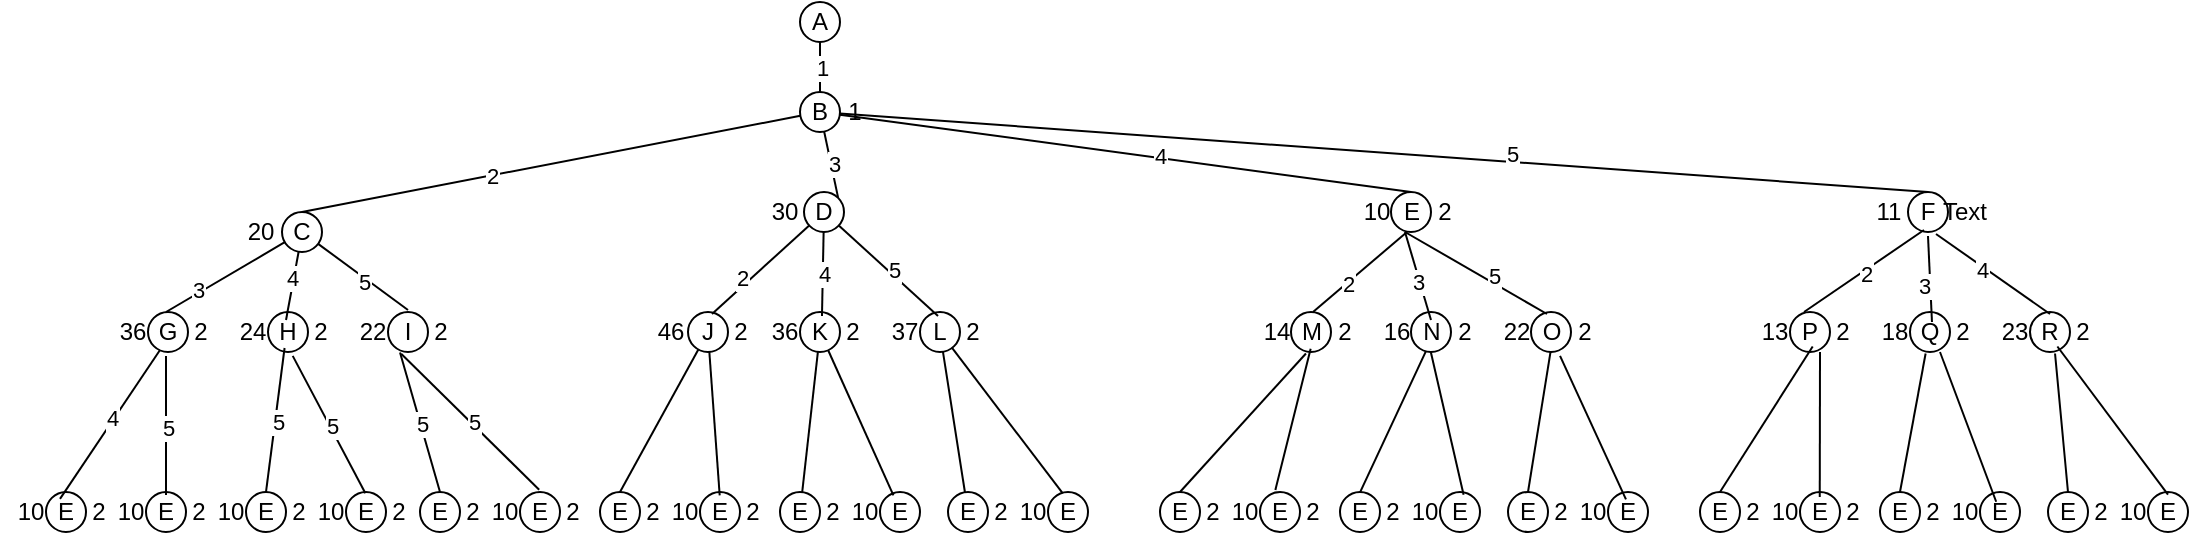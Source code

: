 <mxfile version="13.8.8" type="github">
  <diagram id="7ces0kaBozy527UQlb_b" name="第 1 页">
    <mxGraphModel dx="2416" dy="771" grid="1" gridSize="10" guides="1" tooltips="1" connect="1" arrows="1" fold="1" page="1" pageScale="1" pageWidth="827" pageHeight="1169" math="0" shadow="0">
      <root>
        <mxCell id="0" />
        <mxCell id="1" parent="0" />
        <mxCell id="DA8I_6xMAiAlv4DQ0YJ2-1" value="A" style="ellipse;whiteSpace=wrap;html=1;aspect=fixed;" vertex="1" parent="1">
          <mxGeometry x="340" y="25" width="20" height="20" as="geometry" />
        </mxCell>
        <mxCell id="DA8I_6xMAiAlv4DQ0YJ2-7" style="edgeStyle=none;rounded=0;orthogonalLoop=1;jettySize=auto;html=1;startArrow=none;startFill=0;endArrow=none;endFill=0;entryX=0.5;entryY=1;entryDx=0;entryDy=0;" edge="1" parent="1" source="DA8I_6xMAiAlv4DQ0YJ2-2" target="DA8I_6xMAiAlv4DQ0YJ2-1">
          <mxGeometry relative="1" as="geometry">
            <mxPoint x="450" y="80" as="targetPoint" />
          </mxGeometry>
        </mxCell>
        <mxCell id="DA8I_6xMAiAlv4DQ0YJ2-17" value="1" style="edgeLabel;html=1;align=center;verticalAlign=middle;resizable=0;points=[];" vertex="1" connectable="0" parent="DA8I_6xMAiAlv4DQ0YJ2-7">
          <mxGeometry y="-1" relative="1" as="geometry">
            <mxPoint as="offset" />
          </mxGeometry>
        </mxCell>
        <mxCell id="DA8I_6xMAiAlv4DQ0YJ2-13" style="edgeStyle=none;rounded=0;orthogonalLoop=1;jettySize=auto;html=1;entryX=0.5;entryY=0;entryDx=0;entryDy=0;startArrow=none;startFill=0;endArrow=none;endFill=0;" edge="1" parent="1" source="DA8I_6xMAiAlv4DQ0YJ2-2" target="DA8I_6xMAiAlv4DQ0YJ2-9">
          <mxGeometry relative="1" as="geometry" />
        </mxCell>
        <mxCell id="DA8I_6xMAiAlv4DQ0YJ2-18" value="2" style="edgeLabel;html=1;align=center;verticalAlign=middle;resizable=0;points=[];" vertex="1" connectable="0" parent="DA8I_6xMAiAlv4DQ0YJ2-13">
          <mxGeometry x="0.243" relative="1" as="geometry">
            <mxPoint as="offset" />
          </mxGeometry>
        </mxCell>
        <mxCell id="DA8I_6xMAiAlv4DQ0YJ2-14" style="edgeStyle=none;rounded=0;orthogonalLoop=1;jettySize=auto;html=1;entryX=1;entryY=0;entryDx=0;entryDy=0;startArrow=none;startFill=0;endArrow=none;endFill=0;" edge="1" parent="1" source="DA8I_6xMAiAlv4DQ0YJ2-2" target="DA8I_6xMAiAlv4DQ0YJ2-10">
          <mxGeometry relative="1" as="geometry" />
        </mxCell>
        <mxCell id="DA8I_6xMAiAlv4DQ0YJ2-19" value="3" style="edgeLabel;html=1;align=center;verticalAlign=middle;resizable=0;points=[];" vertex="1" connectable="0" parent="DA8I_6xMAiAlv4DQ0YJ2-14">
          <mxGeometry x="-0.014" y="1" relative="1" as="geometry">
            <mxPoint as="offset" />
          </mxGeometry>
        </mxCell>
        <mxCell id="DA8I_6xMAiAlv4DQ0YJ2-15" style="edgeStyle=none;rounded=0;orthogonalLoop=1;jettySize=auto;html=1;entryX=0.5;entryY=0;entryDx=0;entryDy=0;startArrow=none;startFill=0;endArrow=none;endFill=0;" edge="1" parent="1" source="DA8I_6xMAiAlv4DQ0YJ2-2" target="DA8I_6xMAiAlv4DQ0YJ2-11">
          <mxGeometry relative="1" as="geometry" />
        </mxCell>
        <mxCell id="DA8I_6xMAiAlv4DQ0YJ2-20" value="4" style="edgeLabel;html=1;align=center;verticalAlign=middle;resizable=0;points=[];" vertex="1" connectable="0" parent="DA8I_6xMAiAlv4DQ0YJ2-15">
          <mxGeometry x="0.119" y="1" relative="1" as="geometry">
            <mxPoint as="offset" />
          </mxGeometry>
        </mxCell>
        <mxCell id="DA8I_6xMAiAlv4DQ0YJ2-16" style="edgeStyle=none;rounded=0;orthogonalLoop=1;jettySize=auto;html=1;entryX=0.5;entryY=0;entryDx=0;entryDy=0;startArrow=none;startFill=0;endArrow=none;endFill=0;" edge="1" parent="1" source="DA8I_6xMAiAlv4DQ0YJ2-2" target="DA8I_6xMAiAlv4DQ0YJ2-12">
          <mxGeometry relative="1" as="geometry" />
        </mxCell>
        <mxCell id="DA8I_6xMAiAlv4DQ0YJ2-21" value="5" style="edgeLabel;html=1;align=center;verticalAlign=middle;resizable=0;points=[];" vertex="1" connectable="0" parent="DA8I_6xMAiAlv4DQ0YJ2-16">
          <mxGeometry x="0.234" y="4" relative="1" as="geometry">
            <mxPoint as="offset" />
          </mxGeometry>
        </mxCell>
        <mxCell id="DA8I_6xMAiAlv4DQ0YJ2-6" style="edgeStyle=none;rounded=0;orthogonalLoop=1;jettySize=auto;html=1;entryX=0;entryY=1;entryDx=0;entryDy=0;startArrow=none;startFill=0;endArrow=none;endFill=0;" edge="1" parent="1" source="DA8I_6xMAiAlv4DQ0YJ2-1" target="DA8I_6xMAiAlv4DQ0YJ2-1">
          <mxGeometry relative="1" as="geometry" />
        </mxCell>
        <mxCell id="DA8I_6xMAiAlv4DQ0YJ2-12" value="F" style="ellipse;whiteSpace=wrap;html=1;aspect=fixed;" vertex="1" parent="1">
          <mxGeometry x="894" y="120" width="20" height="20" as="geometry" />
        </mxCell>
        <mxCell id="DA8I_6xMAiAlv4DQ0YJ2-25" value="" style="group" vertex="1" connectable="0" parent="1">
          <mxGeometry x="55" y="130" width="46" height="20" as="geometry" />
        </mxCell>
        <mxCell id="DA8I_6xMAiAlv4DQ0YJ2-9" value="C" style="ellipse;whiteSpace=wrap;html=1;aspect=fixed;" vertex="1" parent="DA8I_6xMAiAlv4DQ0YJ2-25">
          <mxGeometry x="26" width="20" height="20" as="geometry" />
        </mxCell>
        <mxCell id="DA8I_6xMAiAlv4DQ0YJ2-22" value="20" style="text;html=1;align=center;verticalAlign=middle;resizable=0;points=[];autosize=1;" vertex="1" parent="DA8I_6xMAiAlv4DQ0YJ2-25">
          <mxGeometry width="30" height="20" as="geometry" />
        </mxCell>
        <mxCell id="DA8I_6xMAiAlv4DQ0YJ2-27" value="" style="group" vertex="1" connectable="0" parent="1">
          <mxGeometry x="317" y="120" width="45" height="20" as="geometry" />
        </mxCell>
        <mxCell id="DA8I_6xMAiAlv4DQ0YJ2-10" value="D" style="ellipse;whiteSpace=wrap;html=1;aspect=fixed;" vertex="1" parent="DA8I_6xMAiAlv4DQ0YJ2-27">
          <mxGeometry x="25" width="20" height="20" as="geometry" />
        </mxCell>
        <mxCell id="DA8I_6xMAiAlv4DQ0YJ2-26" value="30" style="text;html=1;align=center;verticalAlign=middle;resizable=0;points=[];autosize=1;" vertex="1" parent="DA8I_6xMAiAlv4DQ0YJ2-27">
          <mxGeometry width="30" height="20" as="geometry" />
        </mxCell>
        <mxCell id="DA8I_6xMAiAlv4DQ0YJ2-29" value="11" style="text;html=1;align=center;verticalAlign=middle;resizable=0;points=[];autosize=1;" vertex="1" parent="1">
          <mxGeometry x="869" y="120" width="30" height="20" as="geometry" />
        </mxCell>
        <mxCell id="DA8I_6xMAiAlv4DQ0YJ2-32" value="" style="group" vertex="1" connectable="0" parent="1">
          <mxGeometry x="340" y="70" width="37" height="20" as="geometry" />
        </mxCell>
        <mxCell id="DA8I_6xMAiAlv4DQ0YJ2-5" style="edgeStyle=none;rounded=0;orthogonalLoop=1;jettySize=auto;html=1;exitX=0.5;exitY=0;exitDx=0;exitDy=0;startArrow=none;startFill=0;endArrow=none;endFill=0;" edge="1" parent="DA8I_6xMAiAlv4DQ0YJ2-32" source="DA8I_6xMAiAlv4DQ0YJ2-2">
          <mxGeometry relative="1" as="geometry">
            <mxPoint x="10" y="20" as="targetPoint" />
          </mxGeometry>
        </mxCell>
        <mxCell id="DA8I_6xMAiAlv4DQ0YJ2-2" value="B" style="ellipse;whiteSpace=wrap;html=1;aspect=fixed;" vertex="1" parent="DA8I_6xMAiAlv4DQ0YJ2-32">
          <mxGeometry width="20" height="20" as="geometry" />
        </mxCell>
        <mxCell id="DA8I_6xMAiAlv4DQ0YJ2-31" value="1" style="text;html=1;align=center;verticalAlign=middle;resizable=0;points=[];autosize=1;" vertex="1" parent="DA8I_6xMAiAlv4DQ0YJ2-32">
          <mxGeometry x="17" width="20" height="20" as="geometry" />
        </mxCell>
        <mxCell id="DA8I_6xMAiAlv4DQ0YJ2-37" value="" style="group" vertex="1" connectable="0" parent="1">
          <mxGeometry x="612.5" y="120" width="59" height="20" as="geometry" />
        </mxCell>
        <mxCell id="DA8I_6xMAiAlv4DQ0YJ2-11" value="E" style="ellipse;whiteSpace=wrap;html=1;aspect=fixed;" vertex="1" parent="DA8I_6xMAiAlv4DQ0YJ2-37">
          <mxGeometry x="23" width="20" height="20" as="geometry" />
        </mxCell>
        <mxCell id="DA8I_6xMAiAlv4DQ0YJ2-33" value="" style="group" vertex="1" connectable="0" parent="DA8I_6xMAiAlv4DQ0YJ2-37">
          <mxGeometry width="59" height="20" as="geometry" />
        </mxCell>
        <mxCell id="DA8I_6xMAiAlv4DQ0YJ2-28" value="10" style="text;html=1;align=center;verticalAlign=middle;resizable=0;points=[];autosize=1;" vertex="1" parent="DA8I_6xMAiAlv4DQ0YJ2-33">
          <mxGeometry width="30" height="20" as="geometry" />
        </mxCell>
        <mxCell id="DA8I_6xMAiAlv4DQ0YJ2-30" value="2" style="text;html=1;align=center;verticalAlign=middle;resizable=0;points=[];autosize=1;" vertex="1" parent="DA8I_6xMAiAlv4DQ0YJ2-33">
          <mxGeometry x="39" width="20" height="20" as="geometry" />
        </mxCell>
        <mxCell id="DA8I_6xMAiAlv4DQ0YJ2-38" value="" style="group" vertex="1" connectable="0" parent="1">
          <mxGeometry x="-9" y="180" width="59" height="20" as="geometry" />
        </mxCell>
        <mxCell id="DA8I_6xMAiAlv4DQ0YJ2-39" value="G" style="ellipse;whiteSpace=wrap;html=1;aspect=fixed;" vertex="1" parent="DA8I_6xMAiAlv4DQ0YJ2-38">
          <mxGeometry x="23" width="20" height="20" as="geometry" />
        </mxCell>
        <mxCell id="DA8I_6xMAiAlv4DQ0YJ2-40" value="" style="group" vertex="1" connectable="0" parent="DA8I_6xMAiAlv4DQ0YJ2-38">
          <mxGeometry width="59" height="20" as="geometry" />
        </mxCell>
        <mxCell id="DA8I_6xMAiAlv4DQ0YJ2-41" value="36" style="text;html=1;align=center;verticalAlign=middle;resizable=0;points=[];autosize=1;" vertex="1" parent="DA8I_6xMAiAlv4DQ0YJ2-40">
          <mxGeometry width="30" height="20" as="geometry" />
        </mxCell>
        <mxCell id="DA8I_6xMAiAlv4DQ0YJ2-42" value="2" style="text;html=1;align=center;verticalAlign=middle;resizable=0;points=[];autosize=1;" vertex="1" parent="DA8I_6xMAiAlv4DQ0YJ2-40">
          <mxGeometry x="39" width="20" height="20" as="geometry" />
        </mxCell>
        <mxCell id="DA8I_6xMAiAlv4DQ0YJ2-43" style="edgeStyle=none;rounded=0;orthogonalLoop=1;jettySize=auto;html=1;entryX=1.067;entryY=0;entryDx=0;entryDy=0;entryPerimeter=0;startArrow=none;startFill=0;endArrow=none;endFill=0;" edge="1" parent="1" source="DA8I_6xMAiAlv4DQ0YJ2-9" target="DA8I_6xMAiAlv4DQ0YJ2-41">
          <mxGeometry relative="1" as="geometry" />
        </mxCell>
        <mxCell id="DA8I_6xMAiAlv4DQ0YJ2-128" value="3" style="edgeLabel;html=1;align=center;verticalAlign=middle;resizable=0;points=[];" vertex="1" connectable="0" parent="DA8I_6xMAiAlv4DQ0YJ2-43">
          <mxGeometry x="0.438" y="-1" relative="1" as="geometry">
            <mxPoint y="-1" as="offset" />
          </mxGeometry>
        </mxCell>
        <mxCell id="DA8I_6xMAiAlv4DQ0YJ2-44" value="" style="group" vertex="1" connectable="0" parent="1">
          <mxGeometry x="51" y="180" width="59" height="20" as="geometry" />
        </mxCell>
        <mxCell id="DA8I_6xMAiAlv4DQ0YJ2-45" value="H" style="ellipse;whiteSpace=wrap;html=1;aspect=fixed;" vertex="1" parent="DA8I_6xMAiAlv4DQ0YJ2-44">
          <mxGeometry x="23" width="20" height="20" as="geometry" />
        </mxCell>
        <mxCell id="DA8I_6xMAiAlv4DQ0YJ2-46" value="" style="group" vertex="1" connectable="0" parent="DA8I_6xMAiAlv4DQ0YJ2-44">
          <mxGeometry width="59" height="20" as="geometry" />
        </mxCell>
        <mxCell id="DA8I_6xMAiAlv4DQ0YJ2-47" value="24" style="text;html=1;align=center;verticalAlign=middle;resizable=0;points=[];autosize=1;" vertex="1" parent="DA8I_6xMAiAlv4DQ0YJ2-46">
          <mxGeometry width="30" height="20" as="geometry" />
        </mxCell>
        <mxCell id="DA8I_6xMAiAlv4DQ0YJ2-48" value="2" style="text;html=1;align=center;verticalAlign=middle;resizable=0;points=[];autosize=1;" vertex="1" parent="DA8I_6xMAiAlv4DQ0YJ2-46">
          <mxGeometry x="39" width="20" height="20" as="geometry" />
        </mxCell>
        <mxCell id="DA8I_6xMAiAlv4DQ0YJ2-49" value="" style="group" vertex="1" connectable="0" parent="1">
          <mxGeometry x="111" y="180" width="59" height="20" as="geometry" />
        </mxCell>
        <mxCell id="DA8I_6xMAiAlv4DQ0YJ2-50" value="I" style="ellipse;whiteSpace=wrap;html=1;aspect=fixed;" vertex="1" parent="DA8I_6xMAiAlv4DQ0YJ2-49">
          <mxGeometry x="23" width="20" height="20" as="geometry" />
        </mxCell>
        <mxCell id="DA8I_6xMAiAlv4DQ0YJ2-51" value="" style="group" vertex="1" connectable="0" parent="DA8I_6xMAiAlv4DQ0YJ2-49">
          <mxGeometry width="59" height="20" as="geometry" />
        </mxCell>
        <mxCell id="DA8I_6xMAiAlv4DQ0YJ2-52" value="22" style="text;html=1;align=center;verticalAlign=middle;resizable=0;points=[];autosize=1;" vertex="1" parent="DA8I_6xMAiAlv4DQ0YJ2-51">
          <mxGeometry width="30" height="20" as="geometry" />
        </mxCell>
        <mxCell id="DA8I_6xMAiAlv4DQ0YJ2-53" value="2" style="text;html=1;align=center;verticalAlign=middle;resizable=0;points=[];autosize=1;" vertex="1" parent="DA8I_6xMAiAlv4DQ0YJ2-51">
          <mxGeometry x="39" width="20" height="20" as="geometry" />
        </mxCell>
        <mxCell id="DA8I_6xMAiAlv4DQ0YJ2-54" style="edgeStyle=none;rounded=0;orthogonalLoop=1;jettySize=auto;html=1;entryX=1.067;entryY=0.2;entryDx=0;entryDy=0;entryPerimeter=0;startArrow=none;startFill=0;endArrow=none;endFill=0;" edge="1" parent="1" source="DA8I_6xMAiAlv4DQ0YJ2-9" target="DA8I_6xMAiAlv4DQ0YJ2-47">
          <mxGeometry relative="1" as="geometry" />
        </mxCell>
        <mxCell id="DA8I_6xMAiAlv4DQ0YJ2-129" value="4" style="edgeLabel;html=1;align=center;verticalAlign=middle;resizable=0;points=[];" vertex="1" connectable="0" parent="DA8I_6xMAiAlv4DQ0YJ2-54">
          <mxGeometry x="-0.221" y="-1" relative="1" as="geometry">
            <mxPoint as="offset" />
          </mxGeometry>
        </mxCell>
        <mxCell id="DA8I_6xMAiAlv4DQ0YJ2-55" style="edgeStyle=none;rounded=0;orthogonalLoop=1;jettySize=auto;html=1;entryX=1.1;entryY=-0.05;entryDx=0;entryDy=0;entryPerimeter=0;startArrow=none;startFill=0;endArrow=none;endFill=0;" edge="1" parent="1" source="DA8I_6xMAiAlv4DQ0YJ2-9" target="DA8I_6xMAiAlv4DQ0YJ2-52">
          <mxGeometry relative="1" as="geometry" />
        </mxCell>
        <mxCell id="DA8I_6xMAiAlv4DQ0YJ2-130" value="5" style="edgeLabel;html=1;align=center;verticalAlign=middle;resizable=0;points=[];" vertex="1" connectable="0" parent="DA8I_6xMAiAlv4DQ0YJ2-55">
          <mxGeometry x="0.017" y="-2" relative="1" as="geometry">
            <mxPoint x="1" as="offset" />
          </mxGeometry>
        </mxCell>
        <mxCell id="DA8I_6xMAiAlv4DQ0YJ2-56" value="" style="group" vertex="1" connectable="0" parent="1">
          <mxGeometry x="224" y="180" width="66" height="20" as="geometry" />
        </mxCell>
        <mxCell id="DA8I_6xMAiAlv4DQ0YJ2-57" value="J" style="ellipse;whiteSpace=wrap;html=1;aspect=fixed;" vertex="1" parent="DA8I_6xMAiAlv4DQ0YJ2-56">
          <mxGeometry x="60" width="20" height="20" as="geometry" />
        </mxCell>
        <mxCell id="DA8I_6xMAiAlv4DQ0YJ2-58" value="" style="group" vertex="1" connectable="0" parent="DA8I_6xMAiAlv4DQ0YJ2-56">
          <mxGeometry width="59" height="20" as="geometry" />
        </mxCell>
        <mxCell id="DA8I_6xMAiAlv4DQ0YJ2-60" value="2" style="text;html=1;align=center;verticalAlign=middle;resizable=0;points=[];autosize=1;" vertex="1" parent="DA8I_6xMAiAlv4DQ0YJ2-58">
          <mxGeometry x="76" width="20" height="20" as="geometry" />
        </mxCell>
        <mxCell id="DA8I_6xMAiAlv4DQ0YJ2-59" value="46" style="text;html=1;align=center;verticalAlign=middle;resizable=0;points=[];autosize=1;" vertex="1" parent="DA8I_6xMAiAlv4DQ0YJ2-56">
          <mxGeometry x="36" width="30" height="20" as="geometry" />
        </mxCell>
        <mxCell id="DA8I_6xMAiAlv4DQ0YJ2-61" value="" style="group" vertex="1" connectable="0" parent="1">
          <mxGeometry x="317" y="180" width="59" height="20" as="geometry" />
        </mxCell>
        <mxCell id="DA8I_6xMAiAlv4DQ0YJ2-62" value="K" style="ellipse;whiteSpace=wrap;html=1;aspect=fixed;" vertex="1" parent="DA8I_6xMAiAlv4DQ0YJ2-61">
          <mxGeometry x="23" width="20" height="20" as="geometry" />
        </mxCell>
        <mxCell id="DA8I_6xMAiAlv4DQ0YJ2-63" value="" style="group" vertex="1" connectable="0" parent="DA8I_6xMAiAlv4DQ0YJ2-61">
          <mxGeometry width="59" height="20" as="geometry" />
        </mxCell>
        <mxCell id="DA8I_6xMAiAlv4DQ0YJ2-64" value="36" style="text;html=1;align=center;verticalAlign=middle;resizable=0;points=[];autosize=1;" vertex="1" parent="DA8I_6xMAiAlv4DQ0YJ2-63">
          <mxGeometry width="30" height="20" as="geometry" />
        </mxCell>
        <mxCell id="DA8I_6xMAiAlv4DQ0YJ2-65" value="2" style="text;html=1;align=center;verticalAlign=middle;resizable=0;points=[];autosize=1;" vertex="1" parent="DA8I_6xMAiAlv4DQ0YJ2-63">
          <mxGeometry x="39" width="20" height="20" as="geometry" />
        </mxCell>
        <mxCell id="DA8I_6xMAiAlv4DQ0YJ2-66" value="" style="group" vertex="1" connectable="0" parent="1">
          <mxGeometry x="377" y="180" width="59" height="20" as="geometry" />
        </mxCell>
        <mxCell id="DA8I_6xMAiAlv4DQ0YJ2-67" value="L" style="ellipse;whiteSpace=wrap;html=1;aspect=fixed;" vertex="1" parent="DA8I_6xMAiAlv4DQ0YJ2-66">
          <mxGeometry x="23" width="20" height="20" as="geometry" />
        </mxCell>
        <mxCell id="DA8I_6xMAiAlv4DQ0YJ2-68" value="" style="group" vertex="1" connectable="0" parent="DA8I_6xMAiAlv4DQ0YJ2-66">
          <mxGeometry width="59" height="20" as="geometry" />
        </mxCell>
        <mxCell id="DA8I_6xMAiAlv4DQ0YJ2-69" value="37" style="text;html=1;align=center;verticalAlign=middle;resizable=0;points=[];autosize=1;" vertex="1" parent="DA8I_6xMAiAlv4DQ0YJ2-68">
          <mxGeometry width="30" height="20" as="geometry" />
        </mxCell>
        <mxCell id="DA8I_6xMAiAlv4DQ0YJ2-70" value="2" style="text;html=1;align=center;verticalAlign=middle;resizable=0;points=[];autosize=1;" vertex="1" parent="DA8I_6xMAiAlv4DQ0YJ2-68">
          <mxGeometry x="39" width="20" height="20" as="geometry" />
        </mxCell>
        <mxCell id="DA8I_6xMAiAlv4DQ0YJ2-71" style="edgeStyle=none;rounded=0;orthogonalLoop=1;jettySize=auto;html=1;entryX=-0.2;entryY=0.05;entryDx=0;entryDy=0;entryPerimeter=0;startArrow=none;startFill=0;endArrow=none;endFill=0;" edge="1" parent="1" source="DA8I_6xMAiAlv4DQ0YJ2-10" target="DA8I_6xMAiAlv4DQ0YJ2-60">
          <mxGeometry relative="1" as="geometry" />
        </mxCell>
        <mxCell id="DA8I_6xMAiAlv4DQ0YJ2-131" value="2" style="edgeLabel;html=1;align=center;verticalAlign=middle;resizable=0;points=[];" vertex="1" connectable="0" parent="DA8I_6xMAiAlv4DQ0YJ2-71">
          <mxGeometry x="0.265" y="-3" relative="1" as="geometry">
            <mxPoint x="-1" as="offset" />
          </mxGeometry>
        </mxCell>
        <mxCell id="DA8I_6xMAiAlv4DQ0YJ2-73" style="edgeStyle=none;rounded=0;orthogonalLoop=1;jettySize=auto;html=1;entryX=1.133;entryY=0.1;entryDx=0;entryDy=0;entryPerimeter=0;startArrow=none;startFill=0;endArrow=none;endFill=0;" edge="1" parent="1" source="DA8I_6xMAiAlv4DQ0YJ2-10" target="DA8I_6xMAiAlv4DQ0YJ2-64">
          <mxGeometry relative="1" as="geometry" />
        </mxCell>
        <mxCell id="DA8I_6xMAiAlv4DQ0YJ2-132" value="4" style="edgeLabel;html=1;align=center;verticalAlign=middle;resizable=0;points=[];" vertex="1" connectable="0" parent="DA8I_6xMAiAlv4DQ0YJ2-73">
          <mxGeometry x="0.0" relative="1" as="geometry">
            <mxPoint as="offset" />
          </mxGeometry>
        </mxCell>
        <mxCell id="DA8I_6xMAiAlv4DQ0YJ2-74" style="edgeStyle=none;rounded=0;orthogonalLoop=1;jettySize=auto;html=1;entryX=1.067;entryY=0.1;entryDx=0;entryDy=0;entryPerimeter=0;startArrow=none;startFill=0;endArrow=none;endFill=0;" edge="1" parent="1" source="DA8I_6xMAiAlv4DQ0YJ2-10" target="DA8I_6xMAiAlv4DQ0YJ2-69">
          <mxGeometry relative="1" as="geometry" />
        </mxCell>
        <mxCell id="DA8I_6xMAiAlv4DQ0YJ2-133" value="5" style="edgeLabel;html=1;align=center;verticalAlign=middle;resizable=0;points=[];" vertex="1" connectable="0" parent="DA8I_6xMAiAlv4DQ0YJ2-74">
          <mxGeometry x="0.054" y="2" relative="1" as="geometry">
            <mxPoint as="offset" />
          </mxGeometry>
        </mxCell>
        <mxCell id="DA8I_6xMAiAlv4DQ0YJ2-75" value="" style="group" vertex="1" connectable="0" parent="1">
          <mxGeometry x="562.5" y="180" width="59" height="20" as="geometry" />
        </mxCell>
        <mxCell id="DA8I_6xMAiAlv4DQ0YJ2-76" value="M" style="ellipse;whiteSpace=wrap;html=1;aspect=fixed;" vertex="1" parent="DA8I_6xMAiAlv4DQ0YJ2-75">
          <mxGeometry x="23" width="20" height="20" as="geometry" />
        </mxCell>
        <mxCell id="DA8I_6xMAiAlv4DQ0YJ2-77" value="" style="group" vertex="1" connectable="0" parent="DA8I_6xMAiAlv4DQ0YJ2-75">
          <mxGeometry width="59" height="20" as="geometry" />
        </mxCell>
        <mxCell id="DA8I_6xMAiAlv4DQ0YJ2-78" value="14" style="text;html=1;align=center;verticalAlign=middle;resizable=0;points=[];autosize=1;" vertex="1" parent="DA8I_6xMAiAlv4DQ0YJ2-77">
          <mxGeometry width="30" height="20" as="geometry" />
        </mxCell>
        <mxCell id="DA8I_6xMAiAlv4DQ0YJ2-79" value="2" style="text;html=1;align=center;verticalAlign=middle;resizable=0;points=[];autosize=1;" vertex="1" parent="DA8I_6xMAiAlv4DQ0YJ2-77">
          <mxGeometry x="39" width="20" height="20" as="geometry" />
        </mxCell>
        <mxCell id="DA8I_6xMAiAlv4DQ0YJ2-80" value="" style="group" vertex="1" connectable="0" parent="1">
          <mxGeometry x="622.5" y="180" width="59" height="20" as="geometry" />
        </mxCell>
        <mxCell id="DA8I_6xMAiAlv4DQ0YJ2-81" value="N" style="ellipse;whiteSpace=wrap;html=1;aspect=fixed;" vertex="1" parent="DA8I_6xMAiAlv4DQ0YJ2-80">
          <mxGeometry x="23" width="20" height="20" as="geometry" />
        </mxCell>
        <mxCell id="DA8I_6xMAiAlv4DQ0YJ2-82" value="" style="group" vertex="1" connectable="0" parent="DA8I_6xMAiAlv4DQ0YJ2-80">
          <mxGeometry width="59" height="20" as="geometry" />
        </mxCell>
        <mxCell id="DA8I_6xMAiAlv4DQ0YJ2-83" value="16" style="text;html=1;align=center;verticalAlign=middle;resizable=0;points=[];autosize=1;" vertex="1" parent="DA8I_6xMAiAlv4DQ0YJ2-82">
          <mxGeometry width="30" height="20" as="geometry" />
        </mxCell>
        <mxCell id="DA8I_6xMAiAlv4DQ0YJ2-84" value="2" style="text;html=1;align=center;verticalAlign=middle;resizable=0;points=[];autosize=1;" vertex="1" parent="DA8I_6xMAiAlv4DQ0YJ2-82">
          <mxGeometry x="39" width="20" height="20" as="geometry" />
        </mxCell>
        <mxCell id="DA8I_6xMAiAlv4DQ0YJ2-85" value="" style="group" vertex="1" connectable="0" parent="1">
          <mxGeometry x="682.5" y="180" width="59" height="20" as="geometry" />
        </mxCell>
        <mxCell id="DA8I_6xMAiAlv4DQ0YJ2-86" value="O" style="ellipse;whiteSpace=wrap;html=1;aspect=fixed;" vertex="1" parent="DA8I_6xMAiAlv4DQ0YJ2-85">
          <mxGeometry x="23" width="20" height="20" as="geometry" />
        </mxCell>
        <mxCell id="DA8I_6xMAiAlv4DQ0YJ2-87" value="" style="group" vertex="1" connectable="0" parent="DA8I_6xMAiAlv4DQ0YJ2-85">
          <mxGeometry width="59" height="20" as="geometry" />
        </mxCell>
        <mxCell id="DA8I_6xMAiAlv4DQ0YJ2-88" value="22" style="text;html=1;align=center;verticalAlign=middle;resizable=0;points=[];autosize=1;" vertex="1" parent="DA8I_6xMAiAlv4DQ0YJ2-87">
          <mxGeometry width="30" height="20" as="geometry" />
        </mxCell>
        <mxCell id="DA8I_6xMAiAlv4DQ0YJ2-89" value="2" style="text;html=1;align=center;verticalAlign=middle;resizable=0;points=[];autosize=1;" vertex="1" parent="DA8I_6xMAiAlv4DQ0YJ2-87">
          <mxGeometry x="39" width="20" height="20" as="geometry" />
        </mxCell>
        <mxCell id="DA8I_6xMAiAlv4DQ0YJ2-91" style="edgeStyle=none;rounded=0;orthogonalLoop=1;jettySize=auto;html=1;entryX=-0.25;entryY=0;entryDx=0;entryDy=0;entryPerimeter=0;startArrow=none;startFill=0;endArrow=none;endFill=0;exitX=1.033;exitY=1;exitDx=0;exitDy=0;exitPerimeter=0;" edge="1" parent="1" source="DA8I_6xMAiAlv4DQ0YJ2-28" target="DA8I_6xMAiAlv4DQ0YJ2-79">
          <mxGeometry relative="1" as="geometry" />
        </mxCell>
        <mxCell id="DA8I_6xMAiAlv4DQ0YJ2-134" value="2" style="edgeLabel;html=1;align=center;verticalAlign=middle;resizable=0;points=[];" vertex="1" connectable="0" parent="DA8I_6xMAiAlv4DQ0YJ2-91">
          <mxGeometry x="0.286" relative="1" as="geometry">
            <mxPoint as="offset" />
          </mxGeometry>
        </mxCell>
        <mxCell id="DA8I_6xMAiAlv4DQ0YJ2-92" style="edgeStyle=none;rounded=0;orthogonalLoop=1;jettySize=auto;html=1;entryX=1.1;entryY=0.2;entryDx=0;entryDy=0;entryPerimeter=0;startArrow=none;startFill=0;endArrow=none;endFill=0;exitX=1;exitY=1;exitDx=0;exitDy=0;exitPerimeter=0;" edge="1" parent="1" source="DA8I_6xMAiAlv4DQ0YJ2-28" target="DA8I_6xMAiAlv4DQ0YJ2-83">
          <mxGeometry relative="1" as="geometry">
            <mxPoint x="653.49" y="150" as="sourcePoint" />
            <mxPoint x="606.5" y="190" as="targetPoint" />
          </mxGeometry>
        </mxCell>
        <mxCell id="DA8I_6xMAiAlv4DQ0YJ2-135" value="3" style="edgeLabel;html=1;align=center;verticalAlign=middle;resizable=0;points=[];" vertex="1" connectable="0" parent="DA8I_6xMAiAlv4DQ0YJ2-92">
          <mxGeometry x="0.119" y="-1" relative="1" as="geometry">
            <mxPoint as="offset" />
          </mxGeometry>
        </mxCell>
        <mxCell id="DA8I_6xMAiAlv4DQ0YJ2-93" style="edgeStyle=none;rounded=0;orthogonalLoop=1;jettySize=auto;html=1;entryX=1.033;entryY=0.05;entryDx=0;entryDy=0;entryPerimeter=0;startArrow=none;startFill=0;endArrow=none;endFill=0;" edge="1" parent="1" target="DA8I_6xMAiAlv4DQ0YJ2-88">
          <mxGeometry relative="1" as="geometry">
            <mxPoint x="642.5" y="140" as="sourcePoint" />
            <mxPoint x="616.5" y="200" as="targetPoint" />
          </mxGeometry>
        </mxCell>
        <mxCell id="DA8I_6xMAiAlv4DQ0YJ2-136" value="5" style="edgeLabel;html=1;align=center;verticalAlign=middle;resizable=0;points=[];" vertex="1" connectable="0" parent="DA8I_6xMAiAlv4DQ0YJ2-93">
          <mxGeometry x="0.198" y="3" relative="1" as="geometry">
            <mxPoint as="offset" />
          </mxGeometry>
        </mxCell>
        <mxCell id="DA8I_6xMAiAlv4DQ0YJ2-94" value="" style="group" vertex="1" connectable="0" parent="1">
          <mxGeometry x="812" y="180" width="59" height="20" as="geometry" />
        </mxCell>
        <mxCell id="DA8I_6xMAiAlv4DQ0YJ2-95" value="P" style="ellipse;whiteSpace=wrap;html=1;aspect=fixed;" vertex="1" parent="DA8I_6xMAiAlv4DQ0YJ2-94">
          <mxGeometry x="23" width="20" height="20" as="geometry" />
        </mxCell>
        <mxCell id="DA8I_6xMAiAlv4DQ0YJ2-96" value="" style="group" vertex="1" connectable="0" parent="DA8I_6xMAiAlv4DQ0YJ2-94">
          <mxGeometry width="59" height="20" as="geometry" />
        </mxCell>
        <mxCell id="DA8I_6xMAiAlv4DQ0YJ2-97" value="13" style="text;html=1;align=center;verticalAlign=middle;resizable=0;points=[];autosize=1;" vertex="1" parent="DA8I_6xMAiAlv4DQ0YJ2-96">
          <mxGeometry width="30" height="20" as="geometry" />
        </mxCell>
        <mxCell id="DA8I_6xMAiAlv4DQ0YJ2-98" value="2" style="text;html=1;align=center;verticalAlign=middle;resizable=0;points=[];autosize=1;" vertex="1" parent="DA8I_6xMAiAlv4DQ0YJ2-96">
          <mxGeometry x="39" width="20" height="20" as="geometry" />
        </mxCell>
        <mxCell id="DA8I_6xMAiAlv4DQ0YJ2-99" value="" style="group" vertex="1" connectable="0" parent="1">
          <mxGeometry x="872" y="180" width="59" height="20" as="geometry" />
        </mxCell>
        <mxCell id="DA8I_6xMAiAlv4DQ0YJ2-100" value="Q" style="ellipse;whiteSpace=wrap;html=1;aspect=fixed;" vertex="1" parent="DA8I_6xMAiAlv4DQ0YJ2-99">
          <mxGeometry x="23" width="20" height="20" as="geometry" />
        </mxCell>
        <mxCell id="DA8I_6xMAiAlv4DQ0YJ2-101" value="" style="group" vertex="1" connectable="0" parent="DA8I_6xMAiAlv4DQ0YJ2-99">
          <mxGeometry width="59" height="20" as="geometry" />
        </mxCell>
        <mxCell id="DA8I_6xMAiAlv4DQ0YJ2-102" value="18" style="text;html=1;align=center;verticalAlign=middle;resizable=0;points=[];autosize=1;" vertex="1" parent="DA8I_6xMAiAlv4DQ0YJ2-101">
          <mxGeometry width="30" height="20" as="geometry" />
        </mxCell>
        <mxCell id="DA8I_6xMAiAlv4DQ0YJ2-103" value="2" style="text;html=1;align=center;verticalAlign=middle;resizable=0;points=[];autosize=1;" vertex="1" parent="DA8I_6xMAiAlv4DQ0YJ2-101">
          <mxGeometry x="39" width="20" height="20" as="geometry" />
        </mxCell>
        <mxCell id="DA8I_6xMAiAlv4DQ0YJ2-104" value="" style="group" vertex="1" connectable="0" parent="1">
          <mxGeometry x="932" y="180" width="59" height="20" as="geometry" />
        </mxCell>
        <mxCell id="DA8I_6xMAiAlv4DQ0YJ2-105" value="R" style="ellipse;whiteSpace=wrap;html=1;aspect=fixed;" vertex="1" parent="DA8I_6xMAiAlv4DQ0YJ2-104">
          <mxGeometry x="23" width="20" height="20" as="geometry" />
        </mxCell>
        <mxCell id="DA8I_6xMAiAlv4DQ0YJ2-106" value="" style="group" vertex="1" connectable="0" parent="DA8I_6xMAiAlv4DQ0YJ2-104">
          <mxGeometry width="59" height="20" as="geometry" />
        </mxCell>
        <mxCell id="DA8I_6xMAiAlv4DQ0YJ2-107" value="23" style="text;html=1;align=center;verticalAlign=middle;resizable=0;points=[];autosize=1;" vertex="1" parent="DA8I_6xMAiAlv4DQ0YJ2-106">
          <mxGeometry width="30" height="20" as="geometry" />
        </mxCell>
        <mxCell id="DA8I_6xMAiAlv4DQ0YJ2-108" value="2" style="text;html=1;align=center;verticalAlign=middle;resizable=0;points=[];autosize=1;" vertex="1" parent="DA8I_6xMAiAlv4DQ0YJ2-106">
          <mxGeometry x="39" width="20" height="20" as="geometry" />
        </mxCell>
        <mxCell id="DA8I_6xMAiAlv4DQ0YJ2-109" value="Text" style="text;html=1;align=center;verticalAlign=middle;resizable=0;points=[];autosize=1;" vertex="1" parent="1">
          <mxGeometry x="902" y="120" width="40" height="20" as="geometry" />
        </mxCell>
        <mxCell id="DA8I_6xMAiAlv4DQ0YJ2-110" style="edgeStyle=none;rounded=0;orthogonalLoop=1;jettySize=auto;html=1;entryX=0;entryY=0.95;entryDx=0;entryDy=0;entryPerimeter=0;startArrow=none;startFill=0;endArrow=none;endFill=0;" edge="1" parent="1" target="DA8I_6xMAiAlv4DQ0YJ2-109">
          <mxGeometry relative="1" as="geometry">
            <mxPoint x="842" y="180" as="sourcePoint" />
          </mxGeometry>
        </mxCell>
        <mxCell id="DA8I_6xMAiAlv4DQ0YJ2-137" value="2" style="edgeLabel;html=1;align=center;verticalAlign=middle;resizable=0;points=[];" vertex="1" connectable="0" parent="DA8I_6xMAiAlv4DQ0YJ2-110">
          <mxGeometry x="-0.023" y="-1" relative="1" as="geometry">
            <mxPoint x="1" as="offset" />
          </mxGeometry>
        </mxCell>
        <mxCell id="DA8I_6xMAiAlv4DQ0YJ2-126" style="edgeStyle=none;rounded=0;orthogonalLoop=1;jettySize=auto;html=1;entryX=0.05;entryY=1.1;entryDx=0;entryDy=0;entryPerimeter=0;startArrow=none;startFill=0;endArrow=none;endFill=0;exitX=1.133;exitY=0.25;exitDx=0;exitDy=0;exitPerimeter=0;" edge="1" parent="1" source="DA8I_6xMAiAlv4DQ0YJ2-102" target="DA8I_6xMAiAlv4DQ0YJ2-109">
          <mxGeometry relative="1" as="geometry">
            <mxPoint x="852" y="190" as="sourcePoint" />
            <mxPoint x="912" y="149" as="targetPoint" />
          </mxGeometry>
        </mxCell>
        <mxCell id="DA8I_6xMAiAlv4DQ0YJ2-138" value="3" style="edgeLabel;html=1;align=center;verticalAlign=middle;resizable=0;points=[];" vertex="1" connectable="0" parent="DA8I_6xMAiAlv4DQ0YJ2-126">
          <mxGeometry x="-0.156" y="3" relative="1" as="geometry">
            <mxPoint as="offset" />
          </mxGeometry>
        </mxCell>
        <mxCell id="DA8I_6xMAiAlv4DQ0YJ2-127" style="edgeStyle=none;rounded=0;orthogonalLoop=1;jettySize=auto;html=1;entryX=0.15;entryY=1.05;entryDx=0;entryDy=0;entryPerimeter=0;startArrow=none;startFill=0;endArrow=none;endFill=0;exitX=1.1;exitY=0.05;exitDx=0;exitDy=0;exitPerimeter=0;" edge="1" parent="1" source="DA8I_6xMAiAlv4DQ0YJ2-107" target="DA8I_6xMAiAlv4DQ0YJ2-109">
          <mxGeometry relative="1" as="geometry">
            <mxPoint x="862" y="200" as="sourcePoint" />
            <mxPoint x="922" y="159" as="targetPoint" />
          </mxGeometry>
        </mxCell>
        <mxCell id="DA8I_6xMAiAlv4DQ0YJ2-139" value="4" style="edgeLabel;html=1;align=center;verticalAlign=middle;resizable=0;points=[];" vertex="1" connectable="0" parent="DA8I_6xMAiAlv4DQ0YJ2-127">
          <mxGeometry x="0.179" y="1" relative="1" as="geometry">
            <mxPoint as="offset" />
          </mxGeometry>
        </mxCell>
        <mxCell id="DA8I_6xMAiAlv4DQ0YJ2-140" value="" style="group" vertex="1" connectable="0" parent="1">
          <mxGeometry x="-60" y="270" width="59" height="20" as="geometry" />
        </mxCell>
        <mxCell id="DA8I_6xMAiAlv4DQ0YJ2-141" value="E" style="ellipse;whiteSpace=wrap;html=1;aspect=fixed;" vertex="1" parent="DA8I_6xMAiAlv4DQ0YJ2-140">
          <mxGeometry x="23" width="20" height="20" as="geometry" />
        </mxCell>
        <mxCell id="DA8I_6xMAiAlv4DQ0YJ2-142" value="" style="group" vertex="1" connectable="0" parent="DA8I_6xMAiAlv4DQ0YJ2-140">
          <mxGeometry width="59" height="20" as="geometry" />
        </mxCell>
        <mxCell id="DA8I_6xMAiAlv4DQ0YJ2-143" value="10" style="text;html=1;align=center;verticalAlign=middle;resizable=0;points=[];autosize=1;" vertex="1" parent="DA8I_6xMAiAlv4DQ0YJ2-142">
          <mxGeometry width="30" height="20" as="geometry" />
        </mxCell>
        <mxCell id="DA8I_6xMAiAlv4DQ0YJ2-144" value="2" style="text;html=1;align=center;verticalAlign=middle;resizable=0;points=[];autosize=1;" vertex="1" parent="DA8I_6xMAiAlv4DQ0YJ2-142">
          <mxGeometry x="39" width="20" height="20" as="geometry" />
        </mxCell>
        <mxCell id="DA8I_6xMAiAlv4DQ0YJ2-146" value="" style="group" vertex="1" connectable="0" parent="1">
          <mxGeometry x="-10" y="270" width="59" height="20" as="geometry" />
        </mxCell>
        <mxCell id="DA8I_6xMAiAlv4DQ0YJ2-147" value="E" style="ellipse;whiteSpace=wrap;html=1;aspect=fixed;" vertex="1" parent="DA8I_6xMAiAlv4DQ0YJ2-146">
          <mxGeometry x="23" width="20" height="20" as="geometry" />
        </mxCell>
        <mxCell id="DA8I_6xMAiAlv4DQ0YJ2-148" value="" style="group" vertex="1" connectable="0" parent="DA8I_6xMAiAlv4DQ0YJ2-146">
          <mxGeometry width="59" height="20" as="geometry" />
        </mxCell>
        <mxCell id="DA8I_6xMAiAlv4DQ0YJ2-149" value="10" style="text;html=1;align=center;verticalAlign=middle;resizable=0;points=[];autosize=1;" vertex="1" parent="DA8I_6xMAiAlv4DQ0YJ2-148">
          <mxGeometry width="30" height="20" as="geometry" />
        </mxCell>
        <mxCell id="DA8I_6xMAiAlv4DQ0YJ2-150" value="2" style="text;html=1;align=center;verticalAlign=middle;resizable=0;points=[];autosize=1;" vertex="1" parent="DA8I_6xMAiAlv4DQ0YJ2-148">
          <mxGeometry x="39" width="20" height="20" as="geometry" />
        </mxCell>
        <mxCell id="DA8I_6xMAiAlv4DQ0YJ2-152" style="edgeStyle=none;rounded=0;orthogonalLoop=1;jettySize=auto;html=1;entryX=1;entryY=0.173;entryDx=0;entryDy=0;entryPerimeter=0;startArrow=none;startFill=0;endArrow=none;endFill=0;exitX=0.967;exitY=0.95;exitDx=0;exitDy=0;exitPerimeter=0;" edge="1" parent="1" source="DA8I_6xMAiAlv4DQ0YJ2-41" target="DA8I_6xMAiAlv4DQ0YJ2-143">
          <mxGeometry relative="1" as="geometry" />
        </mxCell>
        <mxCell id="DA8I_6xMAiAlv4DQ0YJ2-155" value="4" style="edgeLabel;html=1;align=center;verticalAlign=middle;resizable=0;points=[];" vertex="1" connectable="0" parent="DA8I_6xMAiAlv4DQ0YJ2-152">
          <mxGeometry x="-0.073" y="-1" relative="1" as="geometry">
            <mxPoint as="offset" />
          </mxGeometry>
        </mxCell>
        <mxCell id="DA8I_6xMAiAlv4DQ0YJ2-153" style="edgeStyle=none;rounded=0;orthogonalLoop=1;jettySize=auto;html=1;entryX=1.1;entryY=0.073;entryDx=0;entryDy=0;entryPerimeter=0;startArrow=none;startFill=0;endArrow=none;endFill=0;exitX=1.067;exitY=1.1;exitDx=0;exitDy=0;exitPerimeter=0;" edge="1" parent="1" source="DA8I_6xMAiAlv4DQ0YJ2-41" target="DA8I_6xMAiAlv4DQ0YJ2-149">
          <mxGeometry relative="1" as="geometry">
            <mxPoint x="79.01" y="209" as="sourcePoint" />
            <mxPoint x="50" y="270.01" as="targetPoint" />
          </mxGeometry>
        </mxCell>
        <mxCell id="DA8I_6xMAiAlv4DQ0YJ2-156" value="5" style="edgeLabel;html=1;align=center;verticalAlign=middle;resizable=0;points=[];" vertex="1" connectable="0" parent="DA8I_6xMAiAlv4DQ0YJ2-153">
          <mxGeometry x="0.022" y="1" relative="1" as="geometry">
            <mxPoint as="offset" />
          </mxGeometry>
        </mxCell>
        <mxCell id="DA8I_6xMAiAlv4DQ0YJ2-175" value="" style="group" vertex="1" connectable="0" parent="1">
          <mxGeometry x="40" y="270" width="59" height="20" as="geometry" />
        </mxCell>
        <mxCell id="DA8I_6xMAiAlv4DQ0YJ2-176" value="E" style="ellipse;whiteSpace=wrap;html=1;aspect=fixed;" vertex="1" parent="DA8I_6xMAiAlv4DQ0YJ2-175">
          <mxGeometry x="23" width="20" height="20" as="geometry" />
        </mxCell>
        <mxCell id="DA8I_6xMAiAlv4DQ0YJ2-177" value="" style="group" vertex="1" connectable="0" parent="DA8I_6xMAiAlv4DQ0YJ2-175">
          <mxGeometry width="59" height="20" as="geometry" />
        </mxCell>
        <mxCell id="DA8I_6xMAiAlv4DQ0YJ2-178" value="10" style="text;html=1;align=center;verticalAlign=middle;resizable=0;points=[];autosize=1;" vertex="1" parent="DA8I_6xMAiAlv4DQ0YJ2-177">
          <mxGeometry width="30" height="20" as="geometry" />
        </mxCell>
        <mxCell id="DA8I_6xMAiAlv4DQ0YJ2-179" value="2" style="text;html=1;align=center;verticalAlign=middle;resizable=0;points=[];autosize=1;" vertex="1" parent="DA8I_6xMAiAlv4DQ0YJ2-177">
          <mxGeometry x="39" width="20" height="20" as="geometry" />
        </mxCell>
        <mxCell id="DA8I_6xMAiAlv4DQ0YJ2-180" value="" style="group" vertex="1" connectable="0" parent="1">
          <mxGeometry x="90" y="270" width="59" height="20" as="geometry" />
        </mxCell>
        <mxCell id="DA8I_6xMAiAlv4DQ0YJ2-181" value="E" style="ellipse;whiteSpace=wrap;html=1;aspect=fixed;" vertex="1" parent="DA8I_6xMAiAlv4DQ0YJ2-180">
          <mxGeometry x="23" width="20" height="20" as="geometry" />
        </mxCell>
        <mxCell id="DA8I_6xMAiAlv4DQ0YJ2-182" value="" style="group" vertex="1" connectable="0" parent="DA8I_6xMAiAlv4DQ0YJ2-180">
          <mxGeometry width="59" height="20" as="geometry" />
        </mxCell>
        <mxCell id="DA8I_6xMAiAlv4DQ0YJ2-183" value="10" style="text;html=1;align=center;verticalAlign=middle;resizable=0;points=[];autosize=1;" vertex="1" parent="DA8I_6xMAiAlv4DQ0YJ2-182">
          <mxGeometry width="30" height="20" as="geometry" />
        </mxCell>
        <mxCell id="DA8I_6xMAiAlv4DQ0YJ2-184" value="2" style="text;html=1;align=center;verticalAlign=middle;resizable=0;points=[];autosize=1;" vertex="1" parent="DA8I_6xMAiAlv4DQ0YJ2-182">
          <mxGeometry x="39" width="20" height="20" as="geometry" />
        </mxCell>
        <mxCell id="DA8I_6xMAiAlv4DQ0YJ2-185" style="edgeStyle=none;rounded=0;orthogonalLoop=1;jettySize=auto;html=1;entryX=0.5;entryY=0;entryDx=0;entryDy=0;startArrow=none;startFill=0;endArrow=none;endFill=0;exitX=1.043;exitY=0.9;exitDx=0;exitDy=0;exitPerimeter=0;" edge="1" parent="1" source="DA8I_6xMAiAlv4DQ0YJ2-47" target="DA8I_6xMAiAlv4DQ0YJ2-176">
          <mxGeometry relative="1" as="geometry">
            <mxPoint x="82.01" y="212" as="sourcePoint" />
            <mxPoint x="33" y="281.46" as="targetPoint" />
          </mxGeometry>
        </mxCell>
        <mxCell id="DA8I_6xMAiAlv4DQ0YJ2-186" value="5" style="edgeLabel;html=1;align=center;verticalAlign=middle;resizable=0;points=[];" vertex="1" connectable="0" parent="DA8I_6xMAiAlv4DQ0YJ2-185">
          <mxGeometry x="0.022" y="1" relative="1" as="geometry">
            <mxPoint as="offset" />
          </mxGeometry>
        </mxCell>
        <mxCell id="DA8I_6xMAiAlv4DQ0YJ2-187" style="edgeStyle=none;rounded=0;orthogonalLoop=1;jettySize=auto;html=1;entryX=1.09;entryY=0.029;entryDx=0;entryDy=0;startArrow=none;startFill=0;endArrow=none;endFill=0;entryPerimeter=0;exitX=-0.182;exitY=1.097;exitDx=0;exitDy=0;exitPerimeter=0;" edge="1" parent="1" source="DA8I_6xMAiAlv4DQ0YJ2-48" target="DA8I_6xMAiAlv4DQ0YJ2-183">
          <mxGeometry relative="1" as="geometry">
            <mxPoint x="130" y="200" as="sourcePoint" />
            <mxPoint x="83" y="280" as="targetPoint" />
          </mxGeometry>
        </mxCell>
        <mxCell id="DA8I_6xMAiAlv4DQ0YJ2-188" value="5" style="edgeLabel;html=1;align=center;verticalAlign=middle;resizable=0;points=[];" vertex="1" connectable="0" parent="DA8I_6xMAiAlv4DQ0YJ2-187">
          <mxGeometry x="0.022" y="1" relative="1" as="geometry">
            <mxPoint as="offset" />
          </mxGeometry>
        </mxCell>
        <mxCell id="DA8I_6xMAiAlv4DQ0YJ2-189" value="E" style="ellipse;whiteSpace=wrap;html=1;aspect=fixed;" vertex="1" parent="1">
          <mxGeometry x="150" y="270" width="20" height="20" as="geometry" />
        </mxCell>
        <mxCell id="DA8I_6xMAiAlv4DQ0YJ2-190" value="2" style="text;html=1;align=center;verticalAlign=middle;resizable=0;points=[];autosize=1;" vertex="1" parent="1">
          <mxGeometry x="166" y="270" width="20" height="20" as="geometry" />
        </mxCell>
        <mxCell id="DA8I_6xMAiAlv4DQ0YJ2-191" value="" style="group" vertex="1" connectable="0" parent="1">
          <mxGeometry x="177" y="270" width="59" height="20" as="geometry" />
        </mxCell>
        <mxCell id="DA8I_6xMAiAlv4DQ0YJ2-192" value="E" style="ellipse;whiteSpace=wrap;html=1;aspect=fixed;" vertex="1" parent="DA8I_6xMAiAlv4DQ0YJ2-191">
          <mxGeometry x="23" width="20" height="20" as="geometry" />
        </mxCell>
        <mxCell id="DA8I_6xMAiAlv4DQ0YJ2-193" value="" style="group" vertex="1" connectable="0" parent="DA8I_6xMAiAlv4DQ0YJ2-191">
          <mxGeometry width="59" height="20" as="geometry" />
        </mxCell>
        <mxCell id="DA8I_6xMAiAlv4DQ0YJ2-194" value="10" style="text;html=1;align=center;verticalAlign=middle;resizable=0;points=[];autosize=1;" vertex="1" parent="DA8I_6xMAiAlv4DQ0YJ2-193">
          <mxGeometry width="30" height="20" as="geometry" />
        </mxCell>
        <mxCell id="DA8I_6xMAiAlv4DQ0YJ2-195" value="2" style="text;html=1;align=center;verticalAlign=middle;resizable=0;points=[];autosize=1;" vertex="1" parent="DA8I_6xMAiAlv4DQ0YJ2-193">
          <mxGeometry x="39" width="20" height="20" as="geometry" />
        </mxCell>
        <mxCell id="DA8I_6xMAiAlv4DQ0YJ2-196" style="edgeStyle=none;rounded=0;orthogonalLoop=1;jettySize=auto;html=1;entryX=0.5;entryY=0;entryDx=0;entryDy=0;startArrow=none;startFill=0;endArrow=none;endFill=0;exitX=0.967;exitY=1.014;exitDx=0;exitDy=0;exitPerimeter=0;" edge="1" parent="1" source="DA8I_6xMAiAlv4DQ0YJ2-52" target="DA8I_6xMAiAlv4DQ0YJ2-189">
          <mxGeometry relative="1" as="geometry">
            <mxPoint x="140" y="210" as="sourcePoint" />
            <mxPoint x="132.7" y="280.58" as="targetPoint" />
          </mxGeometry>
        </mxCell>
        <mxCell id="DA8I_6xMAiAlv4DQ0YJ2-197" value="5" style="edgeLabel;html=1;align=center;verticalAlign=middle;resizable=0;points=[];" vertex="1" connectable="0" parent="DA8I_6xMAiAlv4DQ0YJ2-196">
          <mxGeometry x="0.022" y="1" relative="1" as="geometry">
            <mxPoint as="offset" />
          </mxGeometry>
        </mxCell>
        <mxCell id="DA8I_6xMAiAlv4DQ0YJ2-198" style="edgeStyle=none;rounded=0;orthogonalLoop=1;jettySize=auto;html=1;entryX=1.086;entryY=-0.057;entryDx=0;entryDy=0;startArrow=none;startFill=0;endArrow=none;endFill=0;exitX=0.986;exitY=1.043;exitDx=0;exitDy=0;exitPerimeter=0;entryPerimeter=0;" edge="1" parent="1" source="DA8I_6xMAiAlv4DQ0YJ2-52" target="DA8I_6xMAiAlv4DQ0YJ2-194">
          <mxGeometry relative="1" as="geometry">
            <mxPoint x="199.01" y="210.28" as="sourcePoint" />
            <mxPoint x="170" y="280" as="targetPoint" />
          </mxGeometry>
        </mxCell>
        <mxCell id="DA8I_6xMAiAlv4DQ0YJ2-199" value="5" style="edgeLabel;html=1;align=center;verticalAlign=middle;resizable=0;points=[];" vertex="1" connectable="0" parent="DA8I_6xMAiAlv4DQ0YJ2-198">
          <mxGeometry x="0.022" y="1" relative="1" as="geometry">
            <mxPoint as="offset" />
          </mxGeometry>
        </mxCell>
        <mxCell id="DA8I_6xMAiAlv4DQ0YJ2-200" value="E" style="ellipse;whiteSpace=wrap;html=1;aspect=fixed;" vertex="1" parent="1">
          <mxGeometry x="240" y="270" width="20" height="20" as="geometry" />
        </mxCell>
        <mxCell id="DA8I_6xMAiAlv4DQ0YJ2-201" value="2" style="text;html=1;align=center;verticalAlign=middle;resizable=0;points=[];autosize=1;" vertex="1" parent="1">
          <mxGeometry x="256" y="270" width="20" height="20" as="geometry" />
        </mxCell>
        <mxCell id="DA8I_6xMAiAlv4DQ0YJ2-202" value="" style="group" vertex="1" connectable="0" parent="1">
          <mxGeometry x="267" y="270" width="59" height="20" as="geometry" />
        </mxCell>
        <mxCell id="DA8I_6xMAiAlv4DQ0YJ2-203" value="E" style="ellipse;whiteSpace=wrap;html=1;aspect=fixed;" vertex="1" parent="DA8I_6xMAiAlv4DQ0YJ2-202">
          <mxGeometry x="23" width="20" height="20" as="geometry" />
        </mxCell>
        <mxCell id="DA8I_6xMAiAlv4DQ0YJ2-204" value="" style="group" vertex="1" connectable="0" parent="DA8I_6xMAiAlv4DQ0YJ2-202">
          <mxGeometry width="59" height="20" as="geometry" />
        </mxCell>
        <mxCell id="DA8I_6xMAiAlv4DQ0YJ2-205" value="10" style="text;html=1;align=center;verticalAlign=middle;resizable=0;points=[];autosize=1;" vertex="1" parent="DA8I_6xMAiAlv4DQ0YJ2-204">
          <mxGeometry width="30" height="20" as="geometry" />
        </mxCell>
        <mxCell id="DA8I_6xMAiAlv4DQ0YJ2-206" value="2" style="text;html=1;align=center;verticalAlign=middle;resizable=0;points=[];autosize=1;" vertex="1" parent="DA8I_6xMAiAlv4DQ0YJ2-204">
          <mxGeometry x="39" width="20" height="20" as="geometry" />
        </mxCell>
        <mxCell id="DA8I_6xMAiAlv4DQ0YJ2-207" style="edgeStyle=none;rounded=0;orthogonalLoop=1;jettySize=auto;html=1;entryX=0.5;entryY=0;entryDx=0;entryDy=0;startArrow=none;startFill=0;endArrow=none;endFill=0;" edge="1" parent="1" source="DA8I_6xMAiAlv4DQ0YJ2-57" target="DA8I_6xMAiAlv4DQ0YJ2-200">
          <mxGeometry relative="1" as="geometry" />
        </mxCell>
        <mxCell id="DA8I_6xMAiAlv4DQ0YJ2-208" style="edgeStyle=none;rounded=0;orthogonalLoop=1;jettySize=auto;html=1;entryX=1.095;entryY=0.086;entryDx=0;entryDy=0;entryPerimeter=0;startArrow=none;startFill=0;endArrow=none;endFill=0;" edge="1" parent="1" source="DA8I_6xMAiAlv4DQ0YJ2-57" target="DA8I_6xMAiAlv4DQ0YJ2-205">
          <mxGeometry relative="1" as="geometry" />
        </mxCell>
        <mxCell id="DA8I_6xMAiAlv4DQ0YJ2-209" value="E" style="ellipse;whiteSpace=wrap;html=1;aspect=fixed;" vertex="1" parent="1">
          <mxGeometry x="330" y="270" width="20" height="20" as="geometry" />
        </mxCell>
        <mxCell id="DA8I_6xMAiAlv4DQ0YJ2-210" value="2" style="text;html=1;align=center;verticalAlign=middle;resizable=0;points=[];autosize=1;" vertex="1" parent="1">
          <mxGeometry x="346" y="270" width="20" height="20" as="geometry" />
        </mxCell>
        <mxCell id="DA8I_6xMAiAlv4DQ0YJ2-211" value="E" style="ellipse;whiteSpace=wrap;html=1;aspect=fixed;" vertex="1" parent="1">
          <mxGeometry x="380" y="270" width="20" height="20" as="geometry" />
        </mxCell>
        <mxCell id="DA8I_6xMAiAlv4DQ0YJ2-212" value="10" style="text;html=1;align=center;verticalAlign=middle;resizable=0;points=[];autosize=1;" vertex="1" parent="1">
          <mxGeometry x="357" y="270" width="30" height="20" as="geometry" />
        </mxCell>
        <mxCell id="DA8I_6xMAiAlv4DQ0YJ2-213" style="edgeStyle=none;rounded=0;orthogonalLoop=1;jettySize=auto;html=1;startArrow=none;startFill=0;endArrow=none;endFill=0;" edge="1" parent="1" source="DA8I_6xMAiAlv4DQ0YJ2-62" target="DA8I_6xMAiAlv4DQ0YJ2-209">
          <mxGeometry relative="1" as="geometry" />
        </mxCell>
        <mxCell id="DA8I_6xMAiAlv4DQ0YJ2-214" style="edgeStyle=none;rounded=0;orthogonalLoop=1;jettySize=auto;html=1;entryX=0.336;entryY=0.086;entryDx=0;entryDy=0;entryPerimeter=0;startArrow=none;startFill=0;endArrow=none;endFill=0;" edge="1" parent="1" source="DA8I_6xMAiAlv4DQ0YJ2-62" target="DA8I_6xMAiAlv4DQ0YJ2-211">
          <mxGeometry relative="1" as="geometry" />
        </mxCell>
        <mxCell id="DA8I_6xMAiAlv4DQ0YJ2-215" value="E" style="ellipse;whiteSpace=wrap;html=1;aspect=fixed;" vertex="1" parent="1">
          <mxGeometry x="414" y="270" width="20" height="20" as="geometry" />
        </mxCell>
        <mxCell id="DA8I_6xMAiAlv4DQ0YJ2-216" value="2" style="text;html=1;align=center;verticalAlign=middle;resizable=0;points=[];autosize=1;" vertex="1" parent="1">
          <mxGeometry x="430" y="270" width="20" height="20" as="geometry" />
        </mxCell>
        <mxCell id="DA8I_6xMAiAlv4DQ0YJ2-217" value="E" style="ellipse;whiteSpace=wrap;html=1;aspect=fixed;" vertex="1" parent="1">
          <mxGeometry x="464" y="270" width="20" height="20" as="geometry" />
        </mxCell>
        <mxCell id="DA8I_6xMAiAlv4DQ0YJ2-218" value="10" style="text;html=1;align=center;verticalAlign=middle;resizable=0;points=[];autosize=1;" vertex="1" parent="1">
          <mxGeometry x="441" y="270" width="30" height="20" as="geometry" />
        </mxCell>
        <mxCell id="DA8I_6xMAiAlv4DQ0YJ2-219" style="edgeStyle=none;rounded=0;orthogonalLoop=1;jettySize=auto;html=1;startArrow=none;startFill=0;endArrow=none;endFill=0;" edge="1" parent="1" source="DA8I_6xMAiAlv4DQ0YJ2-67" target="DA8I_6xMAiAlv4DQ0YJ2-215">
          <mxGeometry relative="1" as="geometry" />
        </mxCell>
        <mxCell id="DA8I_6xMAiAlv4DQ0YJ2-220" style="edgeStyle=none;rounded=0;orthogonalLoop=1;jettySize=auto;html=1;entryX=1.01;entryY=0.029;entryDx=0;entryDy=0;entryPerimeter=0;startArrow=none;startFill=0;endArrow=none;endFill=0;" edge="1" parent="1" source="DA8I_6xMAiAlv4DQ0YJ2-67" target="DA8I_6xMAiAlv4DQ0YJ2-218">
          <mxGeometry relative="1" as="geometry" />
        </mxCell>
        <mxCell id="DA8I_6xMAiAlv4DQ0YJ2-221" value="E" style="ellipse;whiteSpace=wrap;html=1;aspect=fixed;" vertex="1" parent="1">
          <mxGeometry x="520" y="270" width="20" height="20" as="geometry" />
        </mxCell>
        <mxCell id="DA8I_6xMAiAlv4DQ0YJ2-222" value="2" style="text;html=1;align=center;verticalAlign=middle;resizable=0;points=[];autosize=1;" vertex="1" parent="1">
          <mxGeometry x="536" y="270" width="20" height="20" as="geometry" />
        </mxCell>
        <mxCell id="DA8I_6xMAiAlv4DQ0YJ2-223" value="" style="group" vertex="1" connectable="0" parent="1">
          <mxGeometry x="547" y="270" width="59" height="20" as="geometry" />
        </mxCell>
        <mxCell id="DA8I_6xMAiAlv4DQ0YJ2-224" value="E" style="ellipse;whiteSpace=wrap;html=1;aspect=fixed;" vertex="1" parent="DA8I_6xMAiAlv4DQ0YJ2-223">
          <mxGeometry x="23" width="20" height="20" as="geometry" />
        </mxCell>
        <mxCell id="DA8I_6xMAiAlv4DQ0YJ2-225" value="" style="group" vertex="1" connectable="0" parent="DA8I_6xMAiAlv4DQ0YJ2-223">
          <mxGeometry width="59" height="20" as="geometry" />
        </mxCell>
        <mxCell id="DA8I_6xMAiAlv4DQ0YJ2-226" value="10" style="text;html=1;align=center;verticalAlign=middle;resizable=0;points=[];autosize=1;" vertex="1" parent="DA8I_6xMAiAlv4DQ0YJ2-225">
          <mxGeometry width="30" height="20" as="geometry" />
        </mxCell>
        <mxCell id="DA8I_6xMAiAlv4DQ0YJ2-227" value="2" style="text;html=1;align=center;verticalAlign=middle;resizable=0;points=[];autosize=1;" vertex="1" parent="DA8I_6xMAiAlv4DQ0YJ2-225">
          <mxGeometry x="39" width="20" height="20" as="geometry" />
        </mxCell>
        <mxCell id="DA8I_6xMAiAlv4DQ0YJ2-228" value="E" style="ellipse;whiteSpace=wrap;html=1;aspect=fixed;" vertex="1" parent="1">
          <mxGeometry x="610" y="270" width="20" height="20" as="geometry" />
        </mxCell>
        <mxCell id="DA8I_6xMAiAlv4DQ0YJ2-229" value="2" style="text;html=1;align=center;verticalAlign=middle;resizable=0;points=[];autosize=1;" vertex="1" parent="1">
          <mxGeometry x="626" y="270" width="20" height="20" as="geometry" />
        </mxCell>
        <mxCell id="DA8I_6xMAiAlv4DQ0YJ2-230" value="E" style="ellipse;whiteSpace=wrap;html=1;aspect=fixed;" vertex="1" parent="1">
          <mxGeometry x="660" y="270" width="20" height="20" as="geometry" />
        </mxCell>
        <mxCell id="DA8I_6xMAiAlv4DQ0YJ2-231" value="10" style="text;html=1;align=center;verticalAlign=middle;resizable=0;points=[];autosize=1;" vertex="1" parent="1">
          <mxGeometry x="637" y="270" width="30" height="20" as="geometry" />
        </mxCell>
        <mxCell id="DA8I_6xMAiAlv4DQ0YJ2-232" value="E" style="ellipse;whiteSpace=wrap;html=1;aspect=fixed;" vertex="1" parent="1">
          <mxGeometry x="694" y="270" width="20" height="20" as="geometry" />
        </mxCell>
        <mxCell id="DA8I_6xMAiAlv4DQ0YJ2-233" value="2" style="text;html=1;align=center;verticalAlign=middle;resizable=0;points=[];autosize=1;" vertex="1" parent="1">
          <mxGeometry x="710" y="270" width="20" height="20" as="geometry" />
        </mxCell>
        <mxCell id="DA8I_6xMAiAlv4DQ0YJ2-234" value="E" style="ellipse;whiteSpace=wrap;html=1;aspect=fixed;" vertex="1" parent="1">
          <mxGeometry x="744" y="270" width="20" height="20" as="geometry" />
        </mxCell>
        <mxCell id="DA8I_6xMAiAlv4DQ0YJ2-235" value="10" style="text;html=1;align=center;verticalAlign=middle;resizable=0;points=[];autosize=1;" vertex="1" parent="1">
          <mxGeometry x="721" y="270" width="30" height="20" as="geometry" />
        </mxCell>
        <mxCell id="DA8I_6xMAiAlv4DQ0YJ2-236" style="edgeStyle=none;rounded=0;orthogonalLoop=1;jettySize=auto;html=1;entryX=0.5;entryY=0;entryDx=0;entryDy=0;startArrow=none;startFill=0;endArrow=none;endFill=0;exitX=1.016;exitY=1.038;exitDx=0;exitDy=0;exitPerimeter=0;" edge="1" parent="1" source="DA8I_6xMAiAlv4DQ0YJ2-78" target="DA8I_6xMAiAlv4DQ0YJ2-221">
          <mxGeometry relative="1" as="geometry" />
        </mxCell>
        <mxCell id="DA8I_6xMAiAlv4DQ0YJ2-237" style="edgeStyle=none;rounded=0;orthogonalLoop=1;jettySize=auto;html=1;entryX=1.023;entryY=-0.05;entryDx=0;entryDy=0;startArrow=none;startFill=0;endArrow=none;endFill=0;exitX=-0.309;exitY=0.921;exitDx=0;exitDy=0;exitPerimeter=0;entryPerimeter=0;" edge="1" parent="1" source="DA8I_6xMAiAlv4DQ0YJ2-79" target="DA8I_6xMAiAlv4DQ0YJ2-226">
          <mxGeometry relative="1" as="geometry">
            <mxPoint x="602.98" y="210.76" as="sourcePoint" />
            <mxPoint x="540" y="280" as="targetPoint" />
          </mxGeometry>
        </mxCell>
        <mxCell id="DA8I_6xMAiAlv4DQ0YJ2-238" style="edgeStyle=none;rounded=0;orthogonalLoop=1;jettySize=auto;html=1;entryX=-0.299;entryY=0.009;entryDx=0;entryDy=0;entryPerimeter=0;startArrow=none;startFill=0;endArrow=none;endFill=0;exitX=1.016;exitY=0.979;exitDx=0;exitDy=0;exitPerimeter=0;" edge="1" parent="1" source="DA8I_6xMAiAlv4DQ0YJ2-83" target="DA8I_6xMAiAlv4DQ0YJ2-229">
          <mxGeometry relative="1" as="geometry" />
        </mxCell>
        <mxCell id="DA8I_6xMAiAlv4DQ0YJ2-239" style="edgeStyle=none;rounded=0;orthogonalLoop=1;jettySize=auto;html=1;entryX=1.16;entryY=0.068;entryDx=0;entryDy=0;entryPerimeter=0;startArrow=none;startFill=0;endArrow=none;endFill=0;exitX=1.094;exitY=0.979;exitDx=0;exitDy=0;exitPerimeter=0;" edge="1" parent="1" source="DA8I_6xMAiAlv4DQ0YJ2-83" target="DA8I_6xMAiAlv4DQ0YJ2-231">
          <mxGeometry relative="1" as="geometry" />
        </mxCell>
        <mxCell id="DA8I_6xMAiAlv4DQ0YJ2-240" style="edgeStyle=none;rounded=0;orthogonalLoop=1;jettySize=auto;html=1;entryX=0.5;entryY=0;entryDx=0;entryDy=0;startArrow=none;startFill=0;endArrow=none;endFill=0;exitX=1.094;exitY=0.979;exitDx=0;exitDy=0;exitPerimeter=0;" edge="1" parent="1" source="DA8I_6xMAiAlv4DQ0YJ2-88" target="DA8I_6xMAiAlv4DQ0YJ2-232">
          <mxGeometry relative="1" as="geometry" />
        </mxCell>
        <mxCell id="DA8I_6xMAiAlv4DQ0YJ2-241" style="edgeStyle=none;rounded=0;orthogonalLoop=1;jettySize=auto;html=1;entryX=1.066;entryY=0.185;entryDx=0;entryDy=0;startArrow=none;startFill=0;endArrow=none;endFill=0;exitX=-0.074;exitY=1.097;exitDx=0;exitDy=0;exitPerimeter=0;entryPerimeter=0;" edge="1" parent="1" source="DA8I_6xMAiAlv4DQ0YJ2-89" target="DA8I_6xMAiAlv4DQ0YJ2-235">
          <mxGeometry relative="1" as="geometry">
            <mxPoint x="725.32" y="209.58" as="sourcePoint" />
            <mxPoint x="714" y="280" as="targetPoint" />
          </mxGeometry>
        </mxCell>
        <mxCell id="DA8I_6xMAiAlv4DQ0YJ2-242" value="E" style="ellipse;whiteSpace=wrap;html=1;aspect=fixed;" vertex="1" parent="1">
          <mxGeometry x="790" y="270" width="20" height="20" as="geometry" />
        </mxCell>
        <mxCell id="DA8I_6xMAiAlv4DQ0YJ2-243" value="2" style="text;html=1;align=center;verticalAlign=middle;resizable=0;points=[];autosize=1;" vertex="1" parent="1">
          <mxGeometry x="806" y="270" width="20" height="20" as="geometry" />
        </mxCell>
        <mxCell id="DA8I_6xMAiAlv4DQ0YJ2-244" value="" style="group" vertex="1" connectable="0" parent="1">
          <mxGeometry x="817" y="270" width="59" height="20" as="geometry" />
        </mxCell>
        <mxCell id="DA8I_6xMAiAlv4DQ0YJ2-245" value="E" style="ellipse;whiteSpace=wrap;html=1;aspect=fixed;" vertex="1" parent="DA8I_6xMAiAlv4DQ0YJ2-244">
          <mxGeometry x="23" width="20" height="20" as="geometry" />
        </mxCell>
        <mxCell id="DA8I_6xMAiAlv4DQ0YJ2-246" value="" style="group" vertex="1" connectable="0" parent="DA8I_6xMAiAlv4DQ0YJ2-244">
          <mxGeometry width="59" height="20" as="geometry" />
        </mxCell>
        <mxCell id="DA8I_6xMAiAlv4DQ0YJ2-247" value="10" style="text;html=1;align=center;verticalAlign=middle;resizable=0;points=[];autosize=1;" vertex="1" parent="DA8I_6xMAiAlv4DQ0YJ2-246">
          <mxGeometry width="30" height="20" as="geometry" />
        </mxCell>
        <mxCell id="DA8I_6xMAiAlv4DQ0YJ2-248" value="2" style="text;html=1;align=center;verticalAlign=middle;resizable=0;points=[];autosize=1;" vertex="1" parent="DA8I_6xMAiAlv4DQ0YJ2-246">
          <mxGeometry x="39" width="20" height="20" as="geometry" />
        </mxCell>
        <mxCell id="DA8I_6xMAiAlv4DQ0YJ2-249" value="E" style="ellipse;whiteSpace=wrap;html=1;aspect=fixed;" vertex="1" parent="1">
          <mxGeometry x="880" y="270" width="20" height="20" as="geometry" />
        </mxCell>
        <mxCell id="DA8I_6xMAiAlv4DQ0YJ2-250" value="2" style="text;html=1;align=center;verticalAlign=middle;resizable=0;points=[];autosize=1;" vertex="1" parent="1">
          <mxGeometry x="896" y="270" width="20" height="20" as="geometry" />
        </mxCell>
        <mxCell id="DA8I_6xMAiAlv4DQ0YJ2-251" value="E" style="ellipse;whiteSpace=wrap;html=1;aspect=fixed;" vertex="1" parent="1">
          <mxGeometry x="930" y="270" width="20" height="20" as="geometry" />
        </mxCell>
        <mxCell id="DA8I_6xMAiAlv4DQ0YJ2-252" value="10" style="text;html=1;align=center;verticalAlign=middle;resizable=0;points=[];autosize=1;" vertex="1" parent="1">
          <mxGeometry x="907" y="270" width="30" height="20" as="geometry" />
        </mxCell>
        <mxCell id="DA8I_6xMAiAlv4DQ0YJ2-253" value="E" style="ellipse;whiteSpace=wrap;html=1;aspect=fixed;" vertex="1" parent="1">
          <mxGeometry x="964" y="270" width="20" height="20" as="geometry" />
        </mxCell>
        <mxCell id="DA8I_6xMAiAlv4DQ0YJ2-254" value="2" style="text;html=1;align=center;verticalAlign=middle;resizable=0;points=[];autosize=1;" vertex="1" parent="1">
          <mxGeometry x="980" y="270" width="20" height="20" as="geometry" />
        </mxCell>
        <mxCell id="DA8I_6xMAiAlv4DQ0YJ2-255" value="E" style="ellipse;whiteSpace=wrap;html=1;aspect=fixed;" vertex="1" parent="1">
          <mxGeometry x="1014" y="270" width="20" height="20" as="geometry" />
        </mxCell>
        <mxCell id="DA8I_6xMAiAlv4DQ0YJ2-256" value="10" style="text;html=1;align=center;verticalAlign=middle;resizable=0;points=[];autosize=1;" vertex="1" parent="1">
          <mxGeometry x="991" y="270" width="30" height="20" as="geometry" />
        </mxCell>
        <mxCell id="DA8I_6xMAiAlv4DQ0YJ2-257" style="edgeStyle=none;rounded=0;orthogonalLoop=1;jettySize=auto;html=1;entryX=0.5;entryY=0;entryDx=0;entryDy=0;startArrow=none;startFill=0;endArrow=none;endFill=0;exitX=1.145;exitY=0.862;exitDx=0;exitDy=0;exitPerimeter=0;" edge="1" parent="1" source="DA8I_6xMAiAlv4DQ0YJ2-97" target="DA8I_6xMAiAlv4DQ0YJ2-242">
          <mxGeometry relative="1" as="geometry" />
        </mxCell>
        <mxCell id="DA8I_6xMAiAlv4DQ0YJ2-258" style="edgeStyle=none;rounded=0;orthogonalLoop=1;jettySize=auto;html=1;entryX=1.096;entryY=0.126;entryDx=0;entryDy=0;entryPerimeter=0;startArrow=none;startFill=0;endArrow=none;endFill=0;" edge="1" parent="1" target="DA8I_6xMAiAlv4DQ0YJ2-247">
          <mxGeometry relative="1" as="geometry">
            <mxPoint x="850" y="200" as="sourcePoint" />
          </mxGeometry>
        </mxCell>
        <mxCell id="DA8I_6xMAiAlv4DQ0YJ2-259" style="edgeStyle=none;rounded=0;orthogonalLoop=1;jettySize=auto;html=1;entryX=0.5;entryY=0;entryDx=0;entryDy=0;startArrow=none;startFill=0;endArrow=none;endFill=0;exitX=1.027;exitY=1.038;exitDx=0;exitDy=0;exitPerimeter=0;" edge="1" parent="1" source="DA8I_6xMAiAlv4DQ0YJ2-102" target="DA8I_6xMAiAlv4DQ0YJ2-249">
          <mxGeometry relative="1" as="geometry" />
        </mxCell>
        <mxCell id="DA8I_6xMAiAlv4DQ0YJ2-260" style="edgeStyle=none;rounded=0;orthogonalLoop=1;jettySize=auto;html=1;entryX=1.037;entryY=0.244;entryDx=0;entryDy=0;startArrow=none;startFill=0;endArrow=none;endFill=0;entryPerimeter=0;" edge="1" parent="1" target="DA8I_6xMAiAlv4DQ0YJ2-252">
          <mxGeometry relative="1" as="geometry">
            <mxPoint x="910" y="200" as="sourcePoint" />
            <mxPoint x="900" y="280" as="targetPoint" />
          </mxGeometry>
        </mxCell>
        <mxCell id="DA8I_6xMAiAlv4DQ0YJ2-261" style="edgeStyle=none;rounded=0;orthogonalLoop=1;jettySize=auto;html=1;entryX=0.5;entryY=0;entryDx=0;entryDy=0;startArrow=none;startFill=0;endArrow=none;endFill=0;exitX=-0.174;exitY=1.038;exitDx=0;exitDy=0;exitPerimeter=0;" edge="1" parent="1" source="DA8I_6xMAiAlv4DQ0YJ2-108" target="DA8I_6xMAiAlv4DQ0YJ2-253">
          <mxGeometry relative="1" as="geometry" />
        </mxCell>
        <mxCell id="DA8I_6xMAiAlv4DQ0YJ2-262" style="edgeStyle=none;rounded=0;orthogonalLoop=1;jettySize=auto;html=1;entryX=1.1;entryY=0.068;entryDx=0;entryDy=0;entryPerimeter=0;startArrow=none;startFill=0;endArrow=none;endFill=0;exitX=-0.115;exitY=0.862;exitDx=0;exitDy=0;exitPerimeter=0;" edge="1" parent="1" source="DA8I_6xMAiAlv4DQ0YJ2-108" target="DA8I_6xMAiAlv4DQ0YJ2-256">
          <mxGeometry relative="1" as="geometry" />
        </mxCell>
      </root>
    </mxGraphModel>
  </diagram>
</mxfile>
